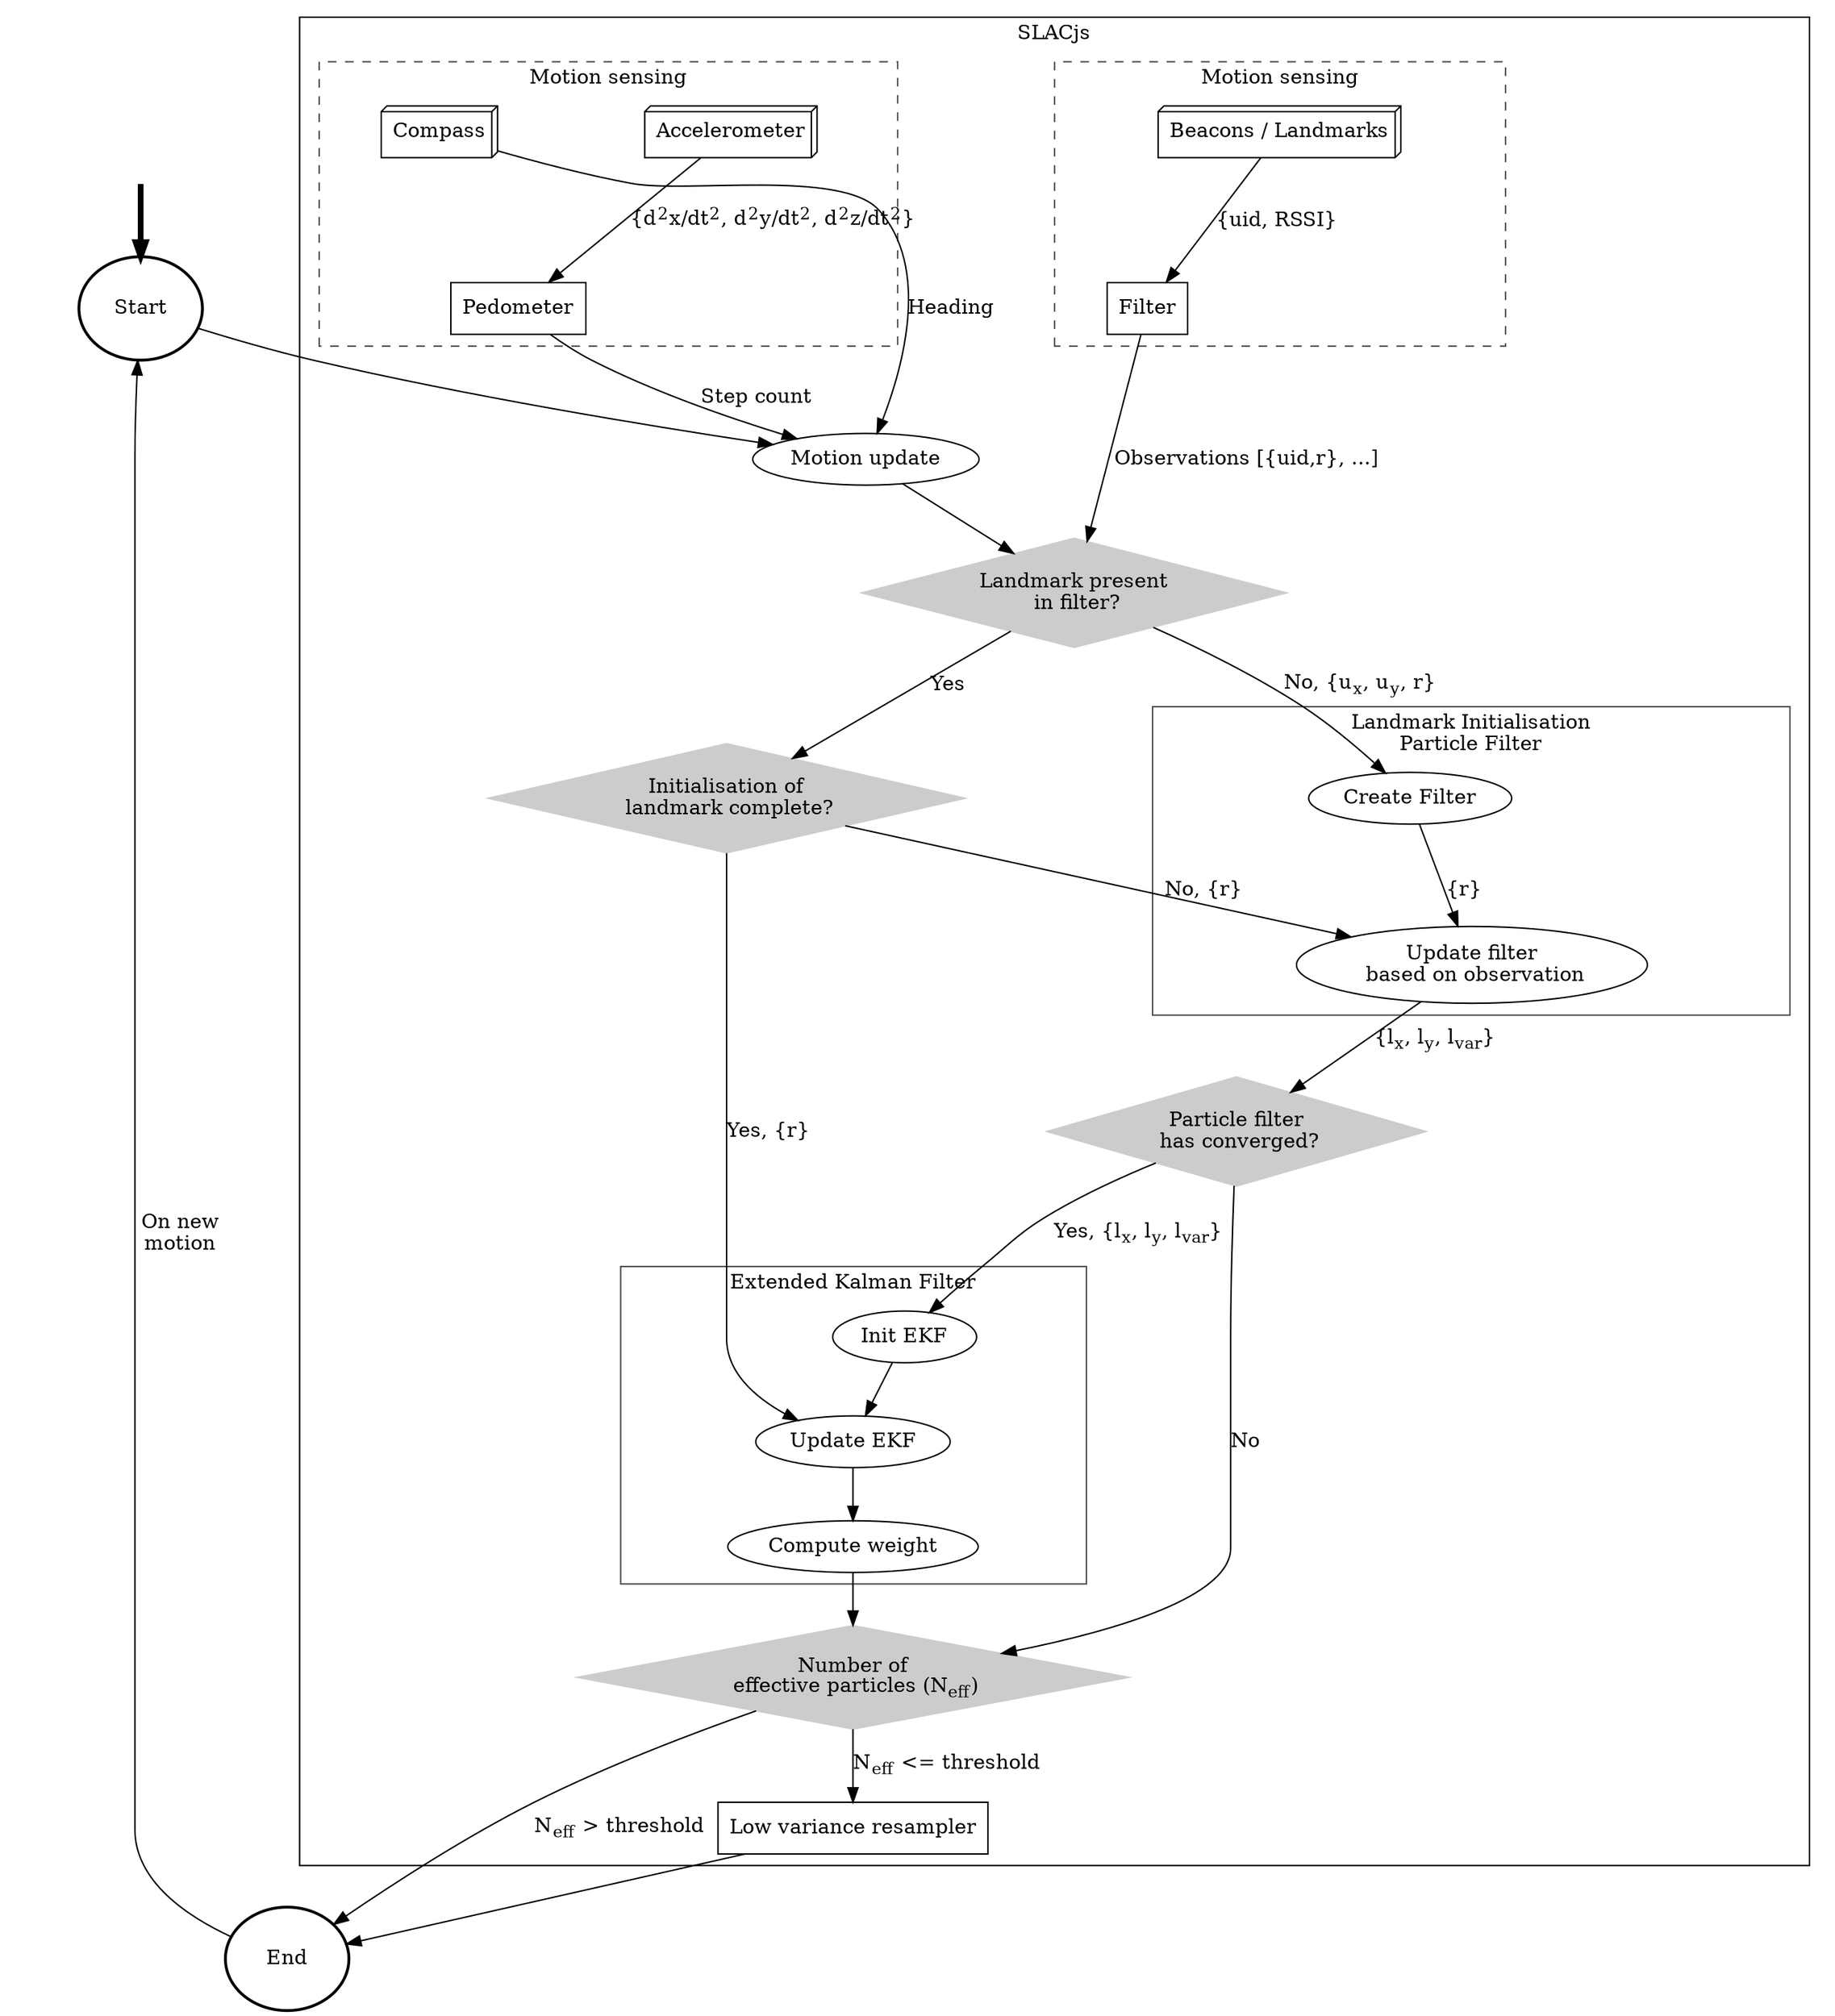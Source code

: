 digraph {

	rankdir=TB;
	newrank=true;
	graph[ratio=1.1]



	subgraph clusterParticleFilter {

		label="SLACjs"
		motionUpdate [label="Motion update"]
		processObs [label="Landmark present\n in filter?", shape=diamond, color=grey80, style=filled]
		variance [label=<Number of<br/> effective particles (N<sub>eff</sub>)>, shape=diamond, color=grey80, style=filled]
		resample [label="Low variance resampler", shape=box]

		hasEstimate [label="Initialisation of\n landmark complete?", shape=diamond, color=grey80, style=filled]
		hasEstimateInit [label="Particle filter\n has converged?", shape=diamond, color=grey80, style=filled]

		subgraph clusterBle {
			label="Bluetooth LE"
			label="Motion sensing"
			color=grey30
			style=dashed

			filter [label="Filter", shape=box]
			ble1 [label="Beacons / Landmarks", shape=box3d]	

		}
		

		subgraph clusterMotion {
			label="Motion sensing"
			color=grey30
			style=dashed

			accelerometer [label="Accelerometer", shape=box3d]

			pedometer [label="Pedometer", shape=box]

			compass [label="Compass", shape=box3d]

		}

		subgraph clusterInitLandmark {

			label="Landmark Initialisation\nParticle Filter"
			color=grey30

			initFilter [label="Create Filter"]
			updateInitFilter [label="Update filter\n based on observation"]

		}

		subgraph clusterEKF {

			label="Extended Kalman Filter"
			color=grey30

			initEKF [label="Init EKF"]
			updateEKF [label="Update EKF"]
			weight [label="Compute weight"]
			
		}

	}
	end [label="End", width=1.2,height=1, penwidth=2]
	pseudoStart [width=1.2,height=1, style=invis]
	start [label="Start", width=1.2,height=1, penwidth=2]

	pseudoStart->start [penwidth=4]
	start->motionUpdate

	start->end [arrowhead=none, arrowtail=normal, dir=both, label=" On new\n motion"]


	initEKF->updateEKF
	updateEKF->weight
	initFilter->updateInitFilter [label="{r}"]

	pedometer->motionUpdate [label="Step count"]

	accelerometer->pedometer [label=<{d<sup>2</sup>x/dt<sup>2</sup>, d<sup>2</sup>y/dt<sup>2</sup>, d<sup>2</sup>z/dt<sup>2</sup>}>]

	compass->motionUpdate [label="Heading"]





	motionUpdate->processObs
	filter->processObs [label="Observations [{uid,r}, ...]"]
	ble1->filter [label="{uid, RSSI}"]


	processObs->initFilter [label=<No, {u<sub>x</sub>, u<sub>y</sub>, r}>]

	processObs->hasEstimate [label="Yes"]
	hasEstimate->updateEKF [label="Yes, {r}"]
	hasEstimate->updateInitFilter [label="No, {r}"]
	updateInitFilter->hasEstimateInit [label=<{l<sub>x</sub>, l<sub>y</sub>, l<sub>var</sub>}>]
	hasEstimateInit->variance [label="No"]
	hasEstimateInit->initEKF [label=<Yes, {l<sub>x</sub>, l<sub>y</sub>, l<sub>var</sub>}>]

	weight->variance
	variance->resample [label=<N<sub>eff</sub> &lt;= threshold>]

	variance->end [label=<N<sub>eff</sub> &gt; threshold>]
	resample->end

	filter->motionUpdate [style=invis]
	accelerometer->filter [style=invis]

	{rank=same; filter; pedometer}
	{rank=same; accelerometer; ble1; compass}
}